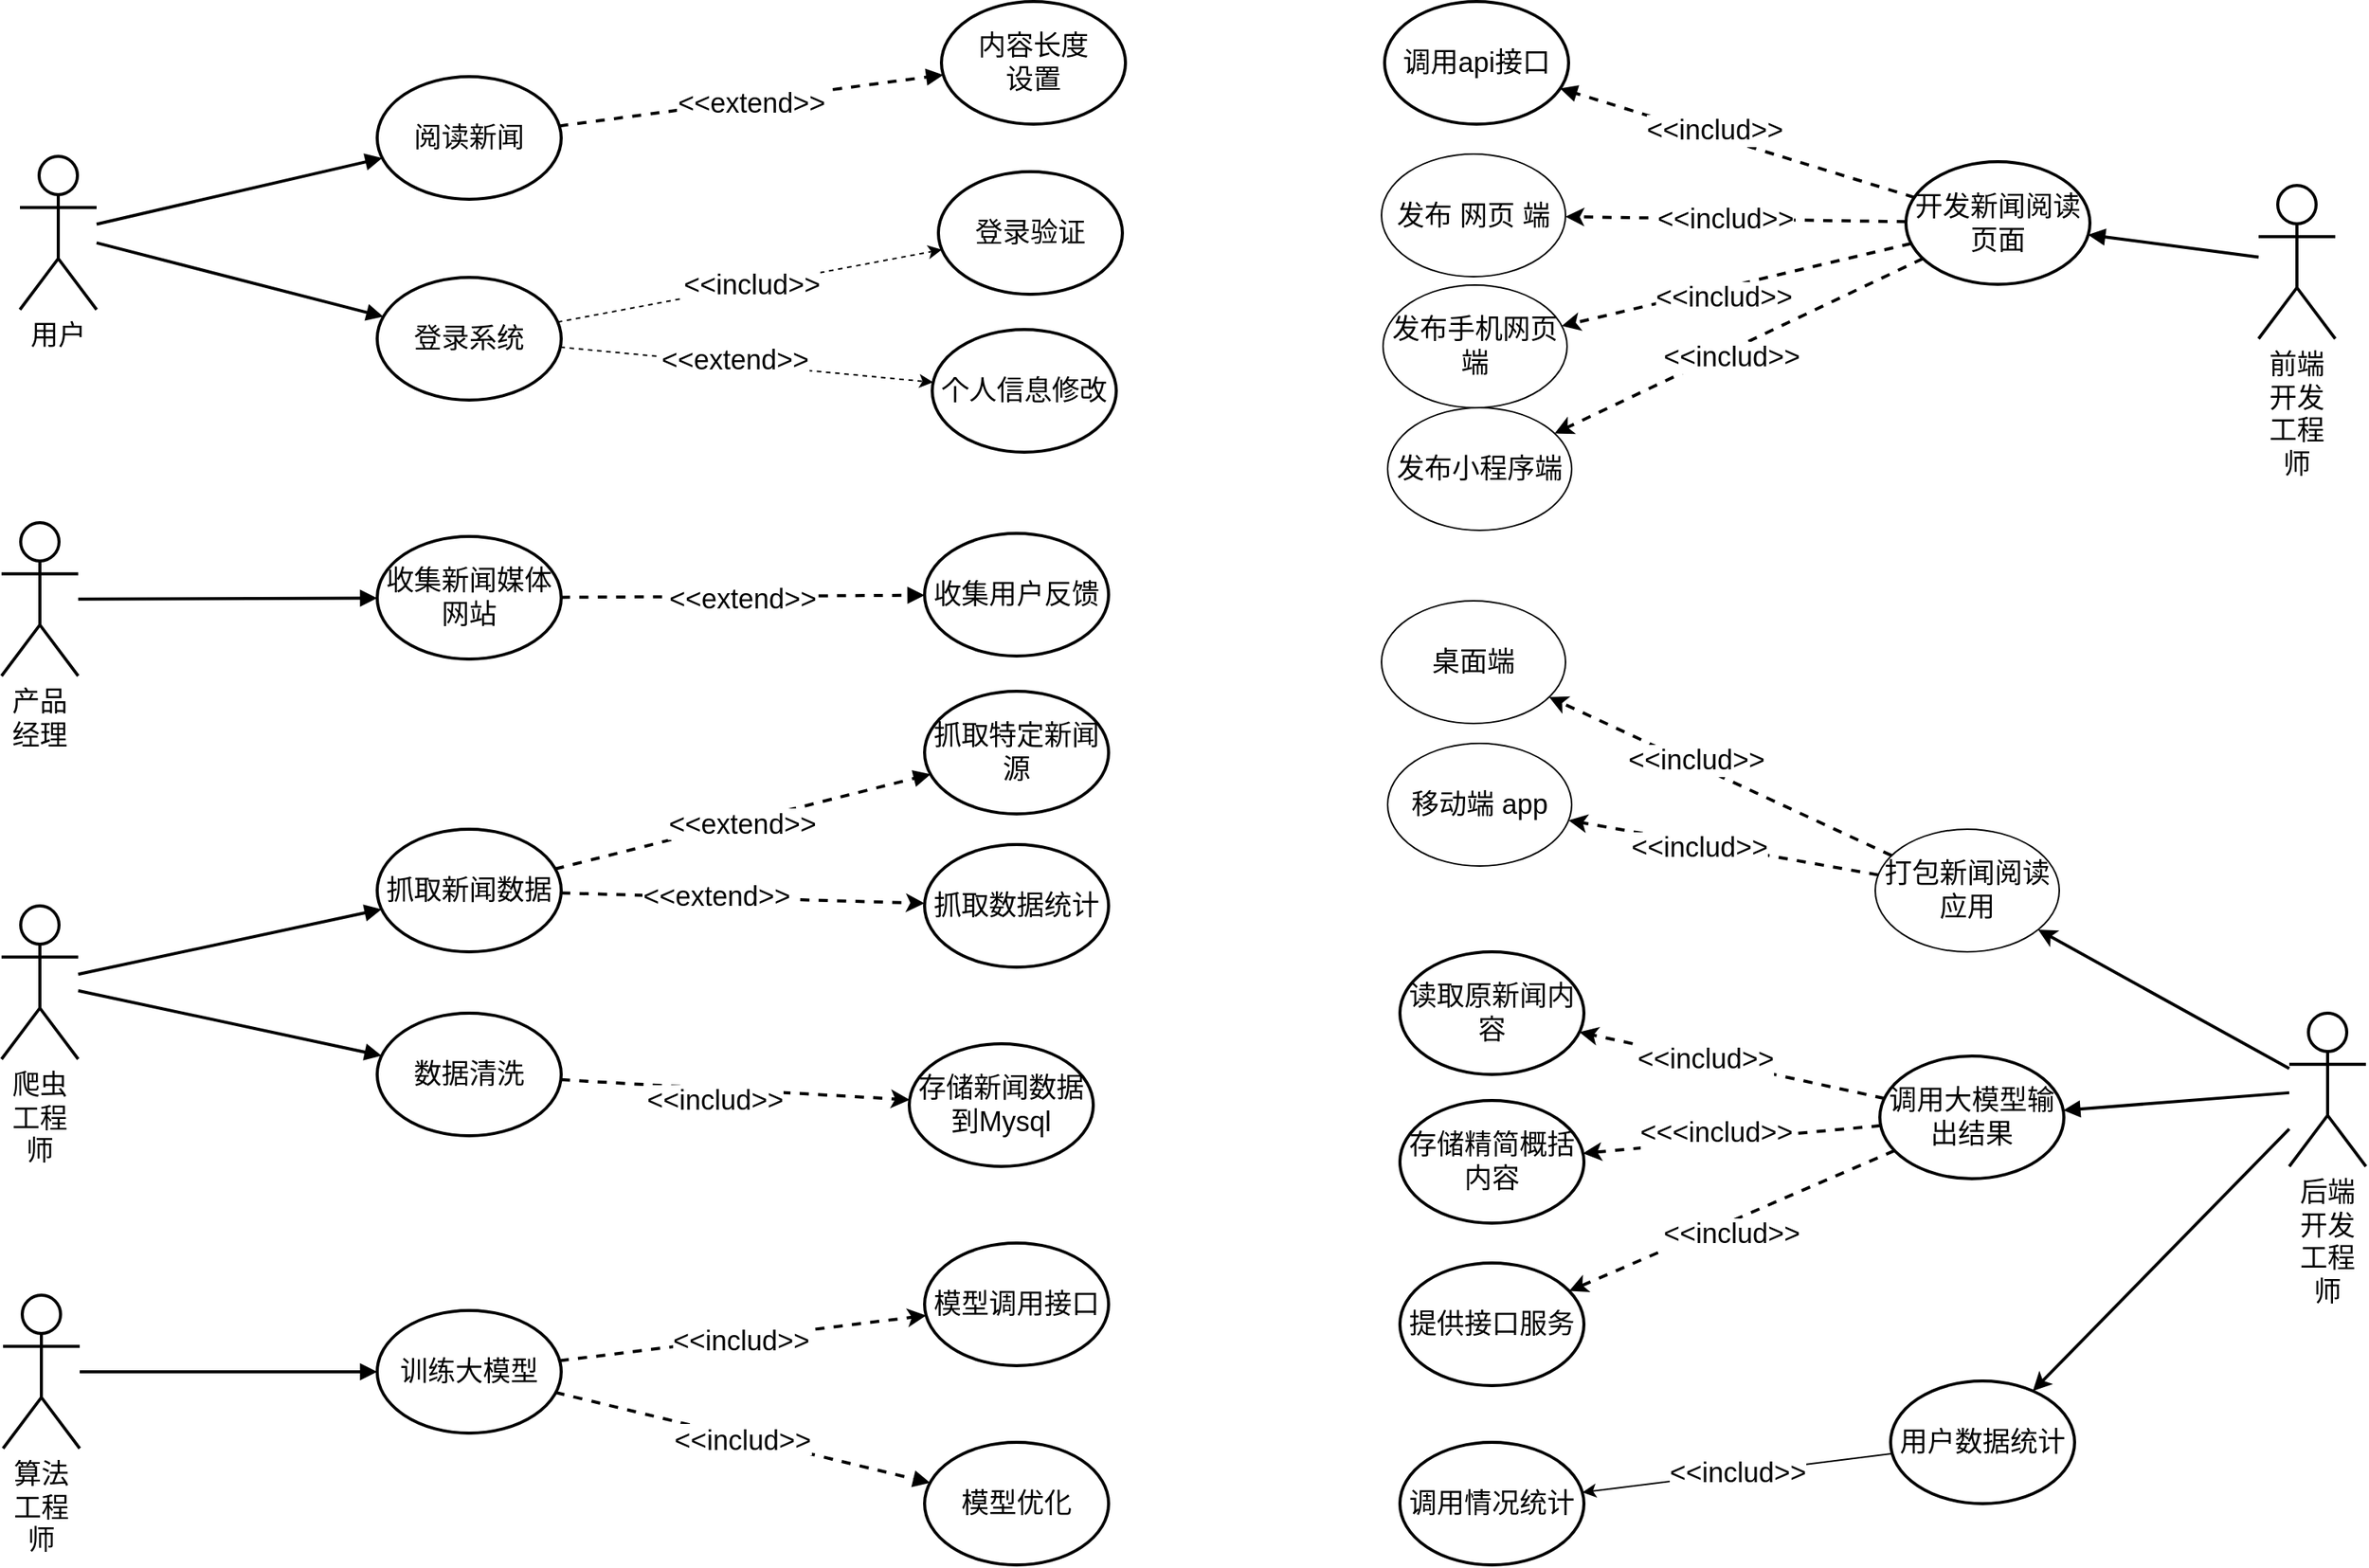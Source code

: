 <mxfile version="24.8.0">
  <diagram name="第 1 页" id="rhqk0mAVOFnoOc7n8g6Q">
    <mxGraphModel dx="1971" dy="1671" grid="1" gridSize="10" guides="1" tooltips="1" connect="1" arrows="1" fold="1" page="1" pageScale="1" pageWidth="827" pageHeight="1169" math="0" shadow="0">
      <root>
        <mxCell id="0" />
        <mxCell id="1" parent="0" />
        <mxCell id="8fC7M1Cp9CSbAhAaaUhM-53" value="用户" style="whiteSpace=wrap;strokeWidth=2;fontSize=18;shape=umlActor;verticalLabelPosition=bottom;verticalAlign=top;html=1;outlineConnect=0;" vertex="1" parent="1">
          <mxGeometry x="130" y="421" width="50" height="100" as="geometry" />
        </mxCell>
        <mxCell id="8fC7M1Cp9CSbAhAaaUhM-54" value="阅读新闻" style="rounded=1;arcSize=40;strokeWidth=2;fontSize=18;strokeColor=default;perimeterSpacing=0;shape=ellipse;perimeter=ellipsePerimeter;whiteSpace=wrap;html=1;" vertex="1" parent="1">
          <mxGeometry x="363" y="369" width="120" height="80" as="geometry" />
        </mxCell>
        <mxCell id="8fC7M1Cp9CSbAhAaaUhM-106" style="rounded=0;orthogonalLoop=1;jettySize=auto;html=1;entryDx=0;entryDy=0;dashed=1;fontSize=18;" edge="1" parent="1" source="8fC7M1Cp9CSbAhAaaUhM-55" target="8fC7M1Cp9CSbAhAaaUhM-104">
          <mxGeometry relative="1" as="geometry" />
        </mxCell>
        <mxCell id="8fC7M1Cp9CSbAhAaaUhM-108" value="&amp;lt;&amp;lt;includ&amp;gt;&amp;gt;" style="edgeLabel;html=1;align=center;verticalAlign=middle;resizable=0;points=[];fontSize=18;" vertex="1" connectable="0" parent="8fC7M1Cp9CSbAhAaaUhM-106">
          <mxGeometry x="0.0" y="1" relative="1" as="geometry">
            <mxPoint x="1" as="offset" />
          </mxGeometry>
        </mxCell>
        <mxCell id="8fC7M1Cp9CSbAhAaaUhM-55" value="登录系统" style="rounded=1;arcSize=40;strokeWidth=2;fontSize=18;shape=ellipse;perimeter=ellipsePerimeter;whiteSpace=wrap;html=1;" vertex="1" parent="1">
          <mxGeometry x="363" y="500" width="120" height="80" as="geometry" />
        </mxCell>
        <mxCell id="8fC7M1Cp9CSbAhAaaUhM-56" value="产品经理" style="whiteSpace=wrap;strokeWidth=2;fontSize=18;shape=umlActor;verticalLabelPosition=bottom;verticalAlign=top;html=1;outlineConnect=0;" vertex="1" parent="1">
          <mxGeometry x="118" y="660" width="50" height="100" as="geometry" />
        </mxCell>
        <mxCell id="8fC7M1Cp9CSbAhAaaUhM-57" value="收集新闻媒体网站" style="rounded=1;arcSize=40;strokeWidth=2;fontSize=18;shape=ellipse;perimeter=ellipsePerimeter;whiteSpace=wrap;html=1;" vertex="1" parent="1">
          <mxGeometry x="363" y="669" width="120" height="80" as="geometry" />
        </mxCell>
        <mxCell id="8fC7M1Cp9CSbAhAaaUhM-58" value="爬虫工程师" style="whiteSpace=wrap;strokeWidth=2;fontSize=18;shape=umlActor;verticalLabelPosition=bottom;verticalAlign=top;html=1;outlineConnect=0;" vertex="1" parent="1">
          <mxGeometry x="118" y="910" width="50" height="100" as="geometry" />
        </mxCell>
        <mxCell id="8fC7M1Cp9CSbAhAaaUhM-140" style="rounded=0;orthogonalLoop=1;jettySize=auto;html=1;entryDx=0;entryDy=0;dashed=1;strokeWidth=2;fontSize=18;" edge="1" parent="1" source="8fC7M1Cp9CSbAhAaaUhM-59" target="8fC7M1Cp9CSbAhAaaUhM-139">
          <mxGeometry relative="1" as="geometry" />
        </mxCell>
        <mxCell id="8fC7M1Cp9CSbAhAaaUhM-141" value="&amp;lt;&amp;lt;extend&amp;gt;&amp;gt;" style="edgeLabel;html=1;align=center;verticalAlign=middle;resizable=0;points=[];fontSize=18;" vertex="1" connectable="0" parent="8fC7M1Cp9CSbAhAaaUhM-140">
          <mxGeometry x="-0.142" y="1" relative="1" as="geometry">
            <mxPoint x="-1" as="offset" />
          </mxGeometry>
        </mxCell>
        <mxCell id="8fC7M1Cp9CSbAhAaaUhM-59" value="抓取新闻数据" style="rounded=1;arcSize=40;strokeWidth=2;fontSize=18;shape=ellipse;perimeter=ellipsePerimeter;whiteSpace=wrap;html=1;" vertex="1" parent="1">
          <mxGeometry x="363" y="860" width="120" height="80" as="geometry" />
        </mxCell>
        <mxCell id="8fC7M1Cp9CSbAhAaaUhM-127" style="rounded=0;orthogonalLoop=1;jettySize=auto;html=1;entryDx=0;entryDy=0;strokeWidth=2;dashed=1;fontSize=18;" edge="1" parent="1" source="8fC7M1Cp9CSbAhAaaUhM-60" target="8fC7M1Cp9CSbAhAaaUhM-126">
          <mxGeometry relative="1" as="geometry" />
        </mxCell>
        <mxCell id="8fC7M1Cp9CSbAhAaaUhM-128" value="&amp;lt;&amp;lt;includ&amp;gt;&amp;gt;" style="edgeLabel;html=1;align=center;verticalAlign=middle;resizable=0;points=[];fontSize=18;" vertex="1" connectable="0" parent="8fC7M1Cp9CSbAhAaaUhM-127">
          <mxGeometry x="-0.103" y="-7" relative="1" as="geometry">
            <mxPoint x="-1" as="offset" />
          </mxGeometry>
        </mxCell>
        <mxCell id="8fC7M1Cp9CSbAhAaaUhM-60" value="数据清洗" style="rounded=1;arcSize=40;strokeWidth=2;fontSize=18;shape=ellipse;perimeter=ellipsePerimeter;whiteSpace=wrap;html=1;" vertex="1" parent="1">
          <mxGeometry x="363" y="980" width="120" height="80" as="geometry" />
        </mxCell>
        <mxCell id="8fC7M1Cp9CSbAhAaaUhM-138" style="rounded=0;orthogonalLoop=1;jettySize=auto;html=1;entryDx=0;entryDy=0;strokeWidth=2;fontSize=18;" edge="1" parent="1" source="8fC7M1Cp9CSbAhAaaUhM-61" target="8fC7M1Cp9CSbAhAaaUhM-137">
          <mxGeometry relative="1" as="geometry" />
        </mxCell>
        <mxCell id="8fC7M1Cp9CSbAhAaaUhM-157" style="rounded=0;orthogonalLoop=1;jettySize=auto;html=1;entryDx=0;entryDy=0;strokeWidth=2;fontSize=18;" edge="1" parent="1" source="8fC7M1Cp9CSbAhAaaUhM-61" target="8fC7M1Cp9CSbAhAaaUhM-146">
          <mxGeometry relative="1" as="geometry" />
        </mxCell>
        <mxCell id="8fC7M1Cp9CSbAhAaaUhM-61" value="后端开发工程师" style="whiteSpace=wrap;strokeWidth=2;fontSize=18;shape=umlActor;verticalLabelPosition=bottom;verticalAlign=top;html=1;outlineConnect=0;" vertex="1" parent="1">
          <mxGeometry x="1610" y="980" width="50" height="100" as="geometry" />
        </mxCell>
        <mxCell id="8fC7M1Cp9CSbAhAaaUhM-62" value="读取原新闻内容" style="rounded=1;arcSize=40;strokeWidth=2;fontSize=18;shape=ellipse;perimeter=ellipsePerimeter;whiteSpace=wrap;html=1;" vertex="1" parent="1">
          <mxGeometry x="1030" y="940" width="120" height="80" as="geometry" />
        </mxCell>
        <mxCell id="8fC7M1Cp9CSbAhAaaUhM-132" style="rounded=0;orthogonalLoop=1;jettySize=auto;html=1;entryDx=0;entryDy=0;dashed=1;strokeWidth=2;fontSize=18;" edge="1" parent="1" source="8fC7M1Cp9CSbAhAaaUhM-63" target="8fC7M1Cp9CSbAhAaaUhM-64">
          <mxGeometry relative="1" as="geometry" />
        </mxCell>
        <mxCell id="8fC7M1Cp9CSbAhAaaUhM-171" value="&amp;lt;&amp;lt;&amp;lt;includ&amp;gt;&amp;gt;" style="edgeLabel;html=1;align=center;verticalAlign=middle;resizable=0;points=[];fontSize=18;" vertex="1" connectable="0" parent="8fC7M1Cp9CSbAhAaaUhM-132">
          <mxGeometry x="0.106" y="-6" relative="1" as="geometry">
            <mxPoint as="offset" />
          </mxGeometry>
        </mxCell>
        <mxCell id="8fC7M1Cp9CSbAhAaaUhM-133" style="rounded=0;orthogonalLoop=1;jettySize=auto;html=1;entryDx=0;entryDy=0;dashed=1;strokeWidth=2;fontSize=18;" edge="1" parent="1" source="8fC7M1Cp9CSbAhAaaUhM-63" target="8fC7M1Cp9CSbAhAaaUhM-62">
          <mxGeometry relative="1" as="geometry" />
        </mxCell>
        <mxCell id="8fC7M1Cp9CSbAhAaaUhM-172" value="&amp;lt;&amp;lt;includ&amp;gt;&amp;gt;" style="edgeLabel;html=1;align=center;verticalAlign=middle;resizable=0;points=[];fontSize=18;" vertex="1" connectable="0" parent="8fC7M1Cp9CSbAhAaaUhM-133">
          <mxGeometry x="0.168" relative="1" as="geometry">
            <mxPoint x="-1" y="-1" as="offset" />
          </mxGeometry>
        </mxCell>
        <mxCell id="8fC7M1Cp9CSbAhAaaUhM-136" style="rounded=0;orthogonalLoop=1;jettySize=auto;html=1;exitDx=0;exitDy=0;entryDx=0;entryDy=0;dashed=1;strokeWidth=2;fontSize=18;" edge="1" parent="1" source="8fC7M1Cp9CSbAhAaaUhM-63" target="8fC7M1Cp9CSbAhAaaUhM-135">
          <mxGeometry relative="1" as="geometry" />
        </mxCell>
        <mxCell id="8fC7M1Cp9CSbAhAaaUhM-170" value="&amp;lt;&amp;lt;includ&amp;gt;&amp;gt;" style="edgeLabel;html=1;align=center;verticalAlign=middle;resizable=0;points=[];fontSize=18;" vertex="1" connectable="0" parent="8fC7M1Cp9CSbAhAaaUhM-136">
          <mxGeometry x="0.03" y="7" relative="1" as="geometry">
            <mxPoint as="offset" />
          </mxGeometry>
        </mxCell>
        <mxCell id="8fC7M1Cp9CSbAhAaaUhM-63" value="调用大模型输出结果" style="rounded=1;arcSize=40;strokeWidth=2;fontSize=18;shape=ellipse;perimeter=ellipsePerimeter;whiteSpace=wrap;html=1;" vertex="1" parent="1">
          <mxGeometry x="1343" y="1008" width="120" height="80" as="geometry" />
        </mxCell>
        <mxCell id="8fC7M1Cp9CSbAhAaaUhM-64" value="存储精简概括内容" style="rounded=1;arcSize=40;strokeWidth=2;fontSize=18;shape=ellipse;perimeter=ellipsePerimeter;whiteSpace=wrap;html=1;" vertex="1" parent="1">
          <mxGeometry x="1030" y="1037" width="120" height="80" as="geometry" />
        </mxCell>
        <mxCell id="8fC7M1Cp9CSbAhAaaUhM-66" value="算法工程师" style="whiteSpace=wrap;strokeWidth=2;fontSize=18;shape=umlActor;verticalLabelPosition=bottom;verticalAlign=top;html=1;outlineConnect=0;" vertex="1" parent="1">
          <mxGeometry x="119" y="1164" width="50" height="100" as="geometry" />
        </mxCell>
        <mxCell id="8fC7M1Cp9CSbAhAaaUhM-113" style="rounded=0;orthogonalLoop=1;jettySize=auto;html=1;entryDx=0;entryDy=0;dashed=1;strokeWidth=2;fontSize=18;" edge="1" parent="1" source="8fC7M1Cp9CSbAhAaaUhM-67" target="8fC7M1Cp9CSbAhAaaUhM-111">
          <mxGeometry relative="1" as="geometry" />
        </mxCell>
        <mxCell id="8fC7M1Cp9CSbAhAaaUhM-124" value="&amp;lt;" style="edgeLabel;html=1;align=center;verticalAlign=middle;resizable=0;points=[];fontSize=18;" vertex="1" connectable="0" parent="8fC7M1Cp9CSbAhAaaUhM-113">
          <mxGeometry x="0.071" y="2" relative="1" as="geometry">
            <mxPoint as="offset" />
          </mxGeometry>
        </mxCell>
        <mxCell id="8fC7M1Cp9CSbAhAaaUhM-125" value="&amp;lt;&amp;lt;includ&amp;gt;&amp;gt;" style="edgeLabel;html=1;align=center;verticalAlign=middle;resizable=0;points=[];fontSize=18;" vertex="1" connectable="0" parent="8fC7M1Cp9CSbAhAaaUhM-113">
          <mxGeometry x="-0.021" y="-1" relative="1" as="geometry">
            <mxPoint x="1" as="offset" />
          </mxGeometry>
        </mxCell>
        <mxCell id="8fC7M1Cp9CSbAhAaaUhM-67" value="训练大模型" style="rounded=1;arcSize=40;strokeWidth=2;fontSize=18;shape=ellipse;perimeter=ellipsePerimeter;whiteSpace=wrap;html=1;" vertex="1" parent="1">
          <mxGeometry x="363" y="1174" width="120" height="80" as="geometry" />
        </mxCell>
        <mxCell id="8fC7M1Cp9CSbAhAaaUhM-68" value="前端开发工程师" style="whiteSpace=wrap;strokeWidth=2;fontSize=18;shape=umlActor;verticalLabelPosition=bottom;verticalAlign=top;html=1;outlineConnect=0;" vertex="1" parent="1">
          <mxGeometry x="1590" y="440" width="50" height="100" as="geometry" />
        </mxCell>
        <mxCell id="8fC7M1Cp9CSbAhAaaUhM-153" style="rounded=0;orthogonalLoop=1;jettySize=auto;html=1;entryDx=0;entryDy=0;dashed=1;strokeWidth=2;fontSize=18;" edge="1" parent="1" source="8fC7M1Cp9CSbAhAaaUhM-70" target="8fC7M1Cp9CSbAhAaaUhM-142">
          <mxGeometry relative="1" as="geometry" />
        </mxCell>
        <mxCell id="8fC7M1Cp9CSbAhAaaUhM-163" value="&amp;lt;&amp;lt;includ&amp;gt;&amp;gt;" style="edgeLabel;html=1;align=center;verticalAlign=middle;resizable=0;points=[];fontSize=18;" vertex="1" connectable="0" parent="8fC7M1Cp9CSbAhAaaUhM-153">
          <mxGeometry x="0.27" y="1" relative="1" as="geometry">
            <mxPoint x="23" y="-1" as="offset" />
          </mxGeometry>
        </mxCell>
        <mxCell id="8fC7M1Cp9CSbAhAaaUhM-160" style="rounded=0;orthogonalLoop=1;jettySize=auto;html=1;dashed=1;strokeWidth=2;fontSize=18;" edge="1" parent="1" source="8fC7M1Cp9CSbAhAaaUhM-70" target="8fC7M1Cp9CSbAhAaaUhM-143">
          <mxGeometry relative="1" as="geometry" />
        </mxCell>
        <mxCell id="8fC7M1Cp9CSbAhAaaUhM-164" value="&amp;lt;&amp;lt;includ&amp;gt;&amp;gt;" style="edgeLabel;html=1;align=center;verticalAlign=middle;resizable=0;points=[];fontSize=18;" vertex="1" connectable="0" parent="8fC7M1Cp9CSbAhAaaUhM-160">
          <mxGeometry x="0.246" y="1" relative="1" as="geometry">
            <mxPoint x="19" as="offset" />
          </mxGeometry>
        </mxCell>
        <mxCell id="8fC7M1Cp9CSbAhAaaUhM-70" value="开发新闻阅读页面" style="rounded=1;arcSize=40;strokeWidth=2;fontSize=18;shape=ellipse;perimeter=ellipsePerimeter;whiteSpace=wrap;html=1;" vertex="1" parent="1">
          <mxGeometry x="1360" y="424.5" width="120" height="80" as="geometry" />
        </mxCell>
        <mxCell id="8fC7M1Cp9CSbAhAaaUhM-71" value="收集用户反馈" style="rounded=1;arcSize=40;strokeWidth=2;fontSize=18;shape=ellipse;perimeter=ellipsePerimeter;whiteSpace=wrap;html=1;" vertex="1" parent="1">
          <mxGeometry x="720" y="667" width="120" height="80" as="geometry" />
        </mxCell>
        <mxCell id="8fC7M1Cp9CSbAhAaaUhM-72" value="抓取特定新闻源" style="rounded=1;arcSize=40;strokeWidth=2;fontSize=18;shape=ellipse;perimeter=ellipsePerimeter;whiteSpace=wrap;html=1;" vertex="1" parent="1">
          <mxGeometry x="720" y="770" width="120" height="80" as="geometry" />
        </mxCell>
        <mxCell id="8fC7M1Cp9CSbAhAaaUhM-73" value="模型优化" style="rounded=1;arcSize=40;strokeWidth=2;fontSize=18;shape=ellipse;perimeter=ellipsePerimeter;whiteSpace=wrap;html=1;" vertex="1" parent="1">
          <mxGeometry x="720" y="1260" width="120" height="80" as="geometry" />
        </mxCell>
        <mxCell id="8fC7M1Cp9CSbAhAaaUhM-74" value="内容长度&#xa;设置" style="rounded=1;arcSize=40;strokeWidth=2;fontSize=18;shape=ellipse;perimeter=ellipsePerimeter;whiteSpace=wrap;html=1;" vertex="1" parent="1">
          <mxGeometry x="731" y="320" width="120" height="80" as="geometry" />
        </mxCell>
        <mxCell id="8fC7M1Cp9CSbAhAaaUhM-75" value="" style="curved=1;startArrow=none;endArrow=block;rounded=0;strokeWidth=2;fontSize=18;" edge="1" parent="1" source="8fC7M1Cp9CSbAhAaaUhM-53" target="8fC7M1Cp9CSbAhAaaUhM-54">
          <mxGeometry relative="1" as="geometry" />
        </mxCell>
        <mxCell id="8fC7M1Cp9CSbAhAaaUhM-76" value="" style="curved=1;startArrow=none;endArrow=block;rounded=0;strokeWidth=2;fontSize=18;" edge="1" parent="1" source="8fC7M1Cp9CSbAhAaaUhM-53" target="8fC7M1Cp9CSbAhAaaUhM-55">
          <mxGeometry relative="1" as="geometry" />
        </mxCell>
        <mxCell id="8fC7M1Cp9CSbAhAaaUhM-77" value="" style="curved=1;startArrow=none;endArrow=block;rounded=0;strokeWidth=2;fontSize=18;" edge="1" parent="1" source="8fC7M1Cp9CSbAhAaaUhM-56" target="8fC7M1Cp9CSbAhAaaUhM-57">
          <mxGeometry relative="1" as="geometry" />
        </mxCell>
        <mxCell id="8fC7M1Cp9CSbAhAaaUhM-78" value="" style="curved=1;startArrow=none;endArrow=block;rounded=0;strokeWidth=2;fontSize=18;" edge="1" parent="1" source="8fC7M1Cp9CSbAhAaaUhM-58" target="8fC7M1Cp9CSbAhAaaUhM-59">
          <mxGeometry relative="1" as="geometry" />
        </mxCell>
        <mxCell id="8fC7M1Cp9CSbAhAaaUhM-79" value="" style="curved=1;startArrow=none;endArrow=block;rounded=0;fontSize=18;strokeWidth=2;entryDx=0;entryDy=0;entryPerimeter=0;" edge="1" parent="1" source="8fC7M1Cp9CSbAhAaaUhM-58" target="8fC7M1Cp9CSbAhAaaUhM-60">
          <mxGeometry relative="1" as="geometry" />
        </mxCell>
        <mxCell id="8fC7M1Cp9CSbAhAaaUhM-81" value="" style="curved=1;startArrow=none;endArrow=block;rounded=0;strokeWidth=2;fontSize=18;" edge="1" parent="1" source="8fC7M1Cp9CSbAhAaaUhM-61" target="8fC7M1Cp9CSbAhAaaUhM-63">
          <mxGeometry relative="1" as="geometry" />
        </mxCell>
        <mxCell id="8fC7M1Cp9CSbAhAaaUhM-84" value="" style="curved=1;startArrow=none;endArrow=block;rounded=0;strokeWidth=2;fontSize=18;" edge="1" parent="1" source="8fC7M1Cp9CSbAhAaaUhM-66" target="8fC7M1Cp9CSbAhAaaUhM-67">
          <mxGeometry relative="1" as="geometry" />
        </mxCell>
        <mxCell id="8fC7M1Cp9CSbAhAaaUhM-86" value="" style="curved=1;startArrow=none;endArrow=block;rounded=0;strokeWidth=2;fontSize=18;" edge="1" parent="1" source="8fC7M1Cp9CSbAhAaaUhM-68" target="8fC7M1Cp9CSbAhAaaUhM-70">
          <mxGeometry relative="1" as="geometry" />
        </mxCell>
        <mxCell id="8fC7M1Cp9CSbAhAaaUhM-87" value="&lt;&lt;extend&gt;&gt;" style="curved=1;startArrow=none;endArrow=block;rounded=0;dashed=1;strokeWidth=2;fontSize=18;" edge="1" parent="1" source="8fC7M1Cp9CSbAhAaaUhM-57" target="8fC7M1Cp9CSbAhAaaUhM-71">
          <mxGeometry relative="1" as="geometry" />
        </mxCell>
        <mxCell id="8fC7M1Cp9CSbAhAaaUhM-88" value="&lt;&lt;extend&gt;&gt;" style="curved=1;startArrow=none;endArrow=block;rounded=0;dashed=1;strokeWidth=2;fontSize=18;" edge="1" parent="1" source="8fC7M1Cp9CSbAhAaaUhM-59" target="8fC7M1Cp9CSbAhAaaUhM-72">
          <mxGeometry relative="1" as="geometry" />
        </mxCell>
        <mxCell id="8fC7M1Cp9CSbAhAaaUhM-89" value="&lt;&lt;includ&gt;&gt;" style="curved=1;startArrow=none;endArrow=block;rounded=0;dashed=1;strokeWidth=2;fontSize=18;" edge="1" parent="1" source="8fC7M1Cp9CSbAhAaaUhM-67" target="8fC7M1Cp9CSbAhAaaUhM-73">
          <mxGeometry relative="1" as="geometry" />
        </mxCell>
        <mxCell id="8fC7M1Cp9CSbAhAaaUhM-90" value="&lt;&lt;extend&gt;&gt;" style="curved=1;startArrow=none;endArrow=block;rounded=0;dashed=1;strokeWidth=2;fontSize=18;" edge="1" parent="1" source="8fC7M1Cp9CSbAhAaaUhM-54" target="8fC7M1Cp9CSbAhAaaUhM-74">
          <mxGeometry relative="1" as="geometry" />
        </mxCell>
        <mxCell id="8fC7M1Cp9CSbAhAaaUhM-97" value="调用api接口" style="rounded=1;arcSize=40;strokeWidth=2;fontSize=18;shape=ellipse;perimeter=ellipsePerimeter;whiteSpace=wrap;html=1;" vertex="1" parent="1">
          <mxGeometry x="1020" y="320" width="120" height="80" as="geometry" />
        </mxCell>
        <mxCell id="8fC7M1Cp9CSbAhAaaUhM-102" value="" style="curved=1;startArrow=none;endArrow=block;rounded=0;strokeWidth=2;fontSize=18;dashed=1;exitDx=0;exitDy=0;entryDx=0;entryDy=0;" edge="1" parent="1" source="8fC7M1Cp9CSbAhAaaUhM-70" target="8fC7M1Cp9CSbAhAaaUhM-97">
          <mxGeometry relative="1" as="geometry">
            <mxPoint x="1221" y="830" as="sourcePoint" />
            <mxPoint x="1150" y="834.5" as="targetPoint" />
          </mxGeometry>
        </mxCell>
        <mxCell id="8fC7M1Cp9CSbAhAaaUhM-116" value="&amp;lt;&amp;lt;includ&amp;gt;&amp;gt;" style="edgeLabel;html=1;align=center;verticalAlign=middle;resizable=0;points=[];fontSize=18;" vertex="1" connectable="0" parent="8fC7M1Cp9CSbAhAaaUhM-102">
          <mxGeometry x="0.132" y="-3" relative="1" as="geometry">
            <mxPoint x="-1" y="-1" as="offset" />
          </mxGeometry>
        </mxCell>
        <mxCell id="8fC7M1Cp9CSbAhAaaUhM-104" value="登录验证" style="rounded=1;arcSize=40;strokeWidth=2;fontSize=18;shape=ellipse;perimeter=ellipsePerimeter;whiteSpace=wrap;html=1;" vertex="1" parent="1">
          <mxGeometry x="729" y="431" width="120" height="80" as="geometry" />
        </mxCell>
        <mxCell id="8fC7M1Cp9CSbAhAaaUhM-105" value="个人信息修改" style="rounded=1;arcSize=40;strokeWidth=2;fontSize=18;shape=ellipse;perimeter=ellipsePerimeter;whiteSpace=wrap;html=1;" vertex="1" parent="1">
          <mxGeometry x="725" y="534" width="120" height="80" as="geometry" />
        </mxCell>
        <mxCell id="8fC7M1Cp9CSbAhAaaUhM-107" style="rounded=0;orthogonalLoop=1;jettySize=auto;html=1;entryDx=0;entryDy=0;dashed=1;fontSize=18;exitDx=0;exitDy=0;" edge="1" parent="1" source="8fC7M1Cp9CSbAhAaaUhM-55" target="8fC7M1Cp9CSbAhAaaUhM-105">
          <mxGeometry relative="1" as="geometry">
            <mxPoint x="590" y="522" as="sourcePoint" />
            <mxPoint x="810" y="468" as="targetPoint" />
          </mxGeometry>
        </mxCell>
        <mxCell id="8fC7M1Cp9CSbAhAaaUhM-109" value="&amp;lt;&amp;lt;extend&amp;gt;&amp;gt;" style="edgeLabel;html=1;align=center;verticalAlign=middle;resizable=0;points=[];fontSize=18;" vertex="1" connectable="0" parent="8fC7M1Cp9CSbAhAaaUhM-107">
          <mxGeometry x="-0.067" y="2" relative="1" as="geometry">
            <mxPoint as="offset" />
          </mxGeometry>
        </mxCell>
        <mxCell id="8fC7M1Cp9CSbAhAaaUhM-111" value="模型调用接口" style="rounded=1;arcSize=40;strokeWidth=2;fontSize=18;shape=ellipse;perimeter=ellipsePerimeter;whiteSpace=wrap;html=1;" vertex="1" parent="1">
          <mxGeometry x="720" y="1130" width="120" height="80" as="geometry" />
        </mxCell>
        <mxCell id="8fC7M1Cp9CSbAhAaaUhM-126" value="存储新闻数据到Mysql" style="rounded=1;arcSize=40;strokeWidth=2;fontSize=18;shape=ellipse;perimeter=ellipsePerimeter;whiteSpace=wrap;html=1;" vertex="1" parent="1">
          <mxGeometry x="710" y="1000" width="120" height="80" as="geometry" />
        </mxCell>
        <mxCell id="8fC7M1Cp9CSbAhAaaUhM-135" value="提供接口服务" style="rounded=1;arcSize=40;strokeWidth=2;fontSize=18;shape=ellipse;perimeter=ellipsePerimeter;whiteSpace=wrap;html=1;" vertex="1" parent="1">
          <mxGeometry x="1030" y="1143" width="120" height="80" as="geometry" />
        </mxCell>
        <mxCell id="8fC7M1Cp9CSbAhAaaUhM-169" value="&amp;lt;&amp;lt;includ&amp;gt;&amp;gt;" style="rounded=0;orthogonalLoop=1;jettySize=auto;html=1;entryDx=0;entryDy=0;fontSize=18;" edge="1" parent="1" source="8fC7M1Cp9CSbAhAaaUhM-137" target="8fC7M1Cp9CSbAhAaaUhM-168">
          <mxGeometry relative="1" as="geometry" />
        </mxCell>
        <mxCell id="8fC7M1Cp9CSbAhAaaUhM-137" value="用户数据统计" style="rounded=1;arcSize=40;strokeWidth=2;fontSize=18;shape=ellipse;perimeter=ellipsePerimeter;whiteSpace=wrap;html=1;" vertex="1" parent="1">
          <mxGeometry x="1350" y="1220" width="120" height="80" as="geometry" />
        </mxCell>
        <mxCell id="8fC7M1Cp9CSbAhAaaUhM-139" value="抓取数据统计" style="rounded=1;arcSize=40;strokeWidth=2;fontSize=18;shape=ellipse;perimeter=ellipsePerimeter;whiteSpace=wrap;html=1;" vertex="1" parent="1">
          <mxGeometry x="720" y="870" width="120" height="80" as="geometry" />
        </mxCell>
        <mxCell id="8fC7M1Cp9CSbAhAaaUhM-142" value="发布 网页 端" style="ellipse;whiteSpace=wrap;html=1;fontSize=18;" vertex="1" parent="1">
          <mxGeometry x="1018" y="419.5" width="120" height="80" as="geometry" />
        </mxCell>
        <mxCell id="8fC7M1Cp9CSbAhAaaUhM-143" value="发布手机网页端" style="ellipse;whiteSpace=wrap;html=1;fontSize=18;" vertex="1" parent="1">
          <mxGeometry x="1019" y="505" width="120" height="80" as="geometry" />
        </mxCell>
        <mxCell id="8fC7M1Cp9CSbAhAaaUhM-144" value="发布小程序端" style="ellipse;whiteSpace=wrap;html=1;fontSize=18;" vertex="1" parent="1">
          <mxGeometry x="1022" y="585" width="120" height="80" as="geometry" />
        </mxCell>
        <mxCell id="8fC7M1Cp9CSbAhAaaUhM-159" style="rounded=0;orthogonalLoop=1;jettySize=auto;html=1;entryDx=0;entryDy=0;dashed=1;strokeWidth=2;fontSize=18;" edge="1" parent="1" source="8fC7M1Cp9CSbAhAaaUhM-146" target="8fC7M1Cp9CSbAhAaaUhM-149">
          <mxGeometry relative="1" as="geometry" />
        </mxCell>
        <mxCell id="8fC7M1Cp9CSbAhAaaUhM-167" value="&amp;lt;&amp;lt;includ&amp;gt;&amp;gt;" style="edgeLabel;html=1;align=center;verticalAlign=middle;resizable=0;points=[];fontSize=18;" vertex="1" connectable="0" parent="8fC7M1Cp9CSbAhAaaUhM-159">
          <mxGeometry x="0.162" y="3" relative="1" as="geometry">
            <mxPoint as="offset" />
          </mxGeometry>
        </mxCell>
        <mxCell id="8fC7M1Cp9CSbAhAaaUhM-162" style="rounded=0;orthogonalLoop=1;jettySize=auto;html=1;entryDx=0;entryDy=0;dashed=1;strokeWidth=2;fontSize=18;" edge="1" parent="1" source="8fC7M1Cp9CSbAhAaaUhM-146" target="8fC7M1Cp9CSbAhAaaUhM-147">
          <mxGeometry relative="1" as="geometry" />
        </mxCell>
        <mxCell id="8fC7M1Cp9CSbAhAaaUhM-166" value="&amp;lt;&amp;lt;includ&amp;gt;&amp;gt;" style="edgeLabel;html=1;align=center;verticalAlign=middle;resizable=0;points=[];fontSize=18;" vertex="1" connectable="0" parent="8fC7M1Cp9CSbAhAaaUhM-162">
          <mxGeometry x="0.163" y="-3" relative="1" as="geometry">
            <mxPoint x="1" as="offset" />
          </mxGeometry>
        </mxCell>
        <mxCell id="8fC7M1Cp9CSbAhAaaUhM-146" value="打包新闻阅读应用" style="ellipse;whiteSpace=wrap;html=1;fontSize=18;" vertex="1" parent="1">
          <mxGeometry x="1340" y="860" width="120" height="80" as="geometry" />
        </mxCell>
        <mxCell id="8fC7M1Cp9CSbAhAaaUhM-147" value="桌面端" style="ellipse;whiteSpace=wrap;html=1;fontSize=18;" vertex="1" parent="1">
          <mxGeometry x="1018" y="711" width="120" height="80" as="geometry" />
        </mxCell>
        <mxCell id="8fC7M1Cp9CSbAhAaaUhM-149" value="移动端 app" style="ellipse;whiteSpace=wrap;html=1;fontSize=18;" vertex="1" parent="1">
          <mxGeometry x="1022" y="804" width="120" height="80" as="geometry" />
        </mxCell>
        <mxCell id="8fC7M1Cp9CSbAhAaaUhM-161" style="rounded=0;orthogonalLoop=1;jettySize=auto;html=1;entryDx=0;entryDy=0;entryPerimeter=0;dashed=1;strokeWidth=2;fontSize=18;" edge="1" parent="1" source="8fC7M1Cp9CSbAhAaaUhM-70" target="8fC7M1Cp9CSbAhAaaUhM-144">
          <mxGeometry relative="1" as="geometry" />
        </mxCell>
        <mxCell id="8fC7M1Cp9CSbAhAaaUhM-165" value="&amp;lt;&amp;lt;includ&amp;gt;&amp;gt;" style="edgeLabel;html=1;align=center;verticalAlign=middle;resizable=0;points=[];fontSize=18;" vertex="1" connectable="0" parent="8fC7M1Cp9CSbAhAaaUhM-161">
          <mxGeometry x="0.056" y="4" relative="1" as="geometry">
            <mxPoint as="offset" />
          </mxGeometry>
        </mxCell>
        <mxCell id="8fC7M1Cp9CSbAhAaaUhM-168" value="调用情况统计" style="rounded=1;arcSize=40;strokeWidth=2;fontSize=18;shape=ellipse;perimeter=ellipsePerimeter;whiteSpace=wrap;html=1;" vertex="1" parent="1">
          <mxGeometry x="1030" y="1260" width="120" height="80" as="geometry" />
        </mxCell>
      </root>
    </mxGraphModel>
  </diagram>
</mxfile>
